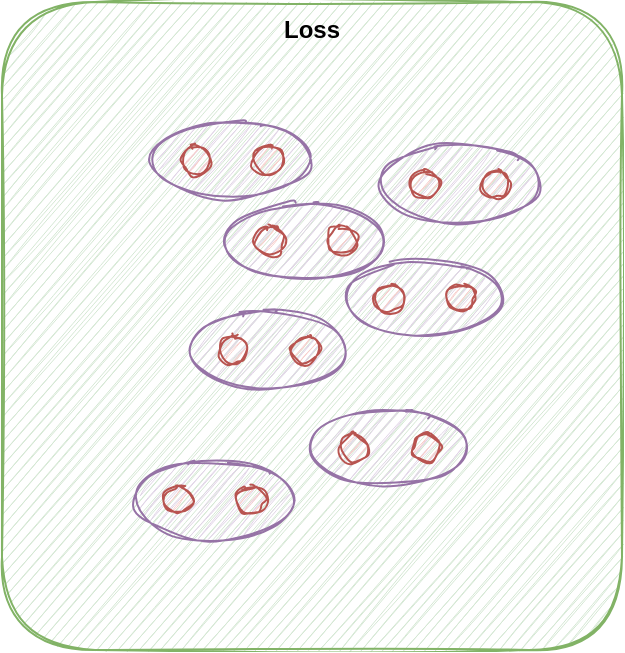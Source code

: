 <mxfile scale="20" border="0">
    <diagram id="WO7bhIBwQiGfs63uCmly" name="Page-1">
        <mxGraphModel dx="150" dy="1654" grid="1" gridSize="10" guides="1" tooltips="1" connect="1" arrows="1" fold="1" page="1" pageScale="1" pageWidth="413" pageHeight="583" math="0" shadow="0">
            <root>
                <mxCell id="0"/>
                <mxCell id="1" parent="0"/>
                <mxCell id="34" value="&lt;b&gt;Loss&lt;/b&gt;" style="rounded=1;whiteSpace=wrap;html=1;sketch=1;fillColor=#d5e8d4;strokeColor=#82b366;verticalAlign=top;" parent="1" vertex="1">
                    <mxGeometry x="1280" y="-950" width="310" height="324" as="geometry"/>
                </mxCell>
                <mxCell id="155" value="" style="ellipse;whiteSpace=wrap;html=1;fillColor=#e1d5e7;strokeColor=#9673a6;sketch=1;" parent="1" vertex="1">
                    <mxGeometry x="1356" y="-890" width="77" height="38" as="geometry"/>
                </mxCell>
                <mxCell id="156" value="" style="ellipse;whiteSpace=wrap;html=1;aspect=fixed;fillColor=#f8cecc;strokeColor=#b85450;sketch=1;" parent="1" vertex="1">
                    <mxGeometry x="1406" y="-878" width="14" height="14" as="geometry"/>
                </mxCell>
                <mxCell id="176" value="" style="ellipse;whiteSpace=wrap;html=1;aspect=fixed;fillColor=#f8cecc;strokeColor=#b85450;sketch=1;" vertex="1" parent="1">
                    <mxGeometry x="1370" y="-878" width="14" height="14" as="geometry"/>
                </mxCell>
                <mxCell id="177" value="" style="ellipse;whiteSpace=wrap;html=1;fillColor=#e1d5e7;strokeColor=#9673a6;sketch=1;" vertex="1" parent="1">
                    <mxGeometry x="1470" y="-878" width="77" height="38" as="geometry"/>
                </mxCell>
                <mxCell id="178" value="" style="ellipse;whiteSpace=wrap;html=1;aspect=fixed;fillColor=#f8cecc;strokeColor=#b85450;sketch=1;" vertex="1" parent="1">
                    <mxGeometry x="1520" y="-866" width="14" height="14" as="geometry"/>
                </mxCell>
                <mxCell id="179" value="" style="ellipse;whiteSpace=wrap;html=1;aspect=fixed;fillColor=#f8cecc;strokeColor=#b85450;sketch=1;" vertex="1" parent="1">
                    <mxGeometry x="1484" y="-866" width="14" height="14" as="geometry"/>
                </mxCell>
                <mxCell id="183" value="" style="ellipse;whiteSpace=wrap;html=1;fillColor=#e1d5e7;strokeColor=#9673a6;sketch=1;" vertex="1" parent="1">
                    <mxGeometry x="1452.5" y="-821" width="77" height="38" as="geometry"/>
                </mxCell>
                <mxCell id="184" value="" style="ellipse;whiteSpace=wrap;html=1;aspect=fixed;fillColor=#f8cecc;strokeColor=#b85450;sketch=1;" vertex="1" parent="1">
                    <mxGeometry x="1502.5" y="-809" width="14" height="14" as="geometry"/>
                </mxCell>
                <mxCell id="185" value="" style="ellipse;whiteSpace=wrap;html=1;aspect=fixed;fillColor=#f8cecc;strokeColor=#b85450;sketch=1;" vertex="1" parent="1">
                    <mxGeometry x="1466.5" y="-809" width="14" height="14" as="geometry"/>
                </mxCell>
                <mxCell id="186" value="" style="ellipse;whiteSpace=wrap;html=1;fillColor=#e1d5e7;strokeColor=#9673a6;sketch=1;" vertex="1" parent="1">
                    <mxGeometry x="1393" y="-849.5" width="77" height="38" as="geometry"/>
                </mxCell>
                <mxCell id="187" value="" style="ellipse;whiteSpace=wrap;html=1;aspect=fixed;fillColor=#f8cecc;strokeColor=#b85450;sketch=1;" vertex="1" parent="1">
                    <mxGeometry x="1443" y="-837.5" width="14" height="14" as="geometry"/>
                </mxCell>
                <mxCell id="188" value="" style="ellipse;whiteSpace=wrap;html=1;aspect=fixed;fillColor=#f8cecc;strokeColor=#b85450;sketch=1;" vertex="1" parent="1">
                    <mxGeometry x="1407" y="-837.5" width="14" height="14" as="geometry"/>
                </mxCell>
                <mxCell id="189" value="" style="ellipse;whiteSpace=wrap;html=1;fillColor=#e1d5e7;strokeColor=#9673a6;sketch=1;" vertex="1" parent="1">
                    <mxGeometry x="1374.5" y="-795" width="77" height="38" as="geometry"/>
                </mxCell>
                <mxCell id="190" value="" style="ellipse;whiteSpace=wrap;html=1;aspect=fixed;fillColor=#f8cecc;strokeColor=#b85450;sketch=1;" vertex="1" parent="1">
                    <mxGeometry x="1424.5" y="-783" width="14" height="14" as="geometry"/>
                </mxCell>
                <mxCell id="191" value="" style="ellipse;whiteSpace=wrap;html=1;aspect=fixed;fillColor=#f8cecc;strokeColor=#b85450;sketch=1;" vertex="1" parent="1">
                    <mxGeometry x="1388.5" y="-783" width="14" height="14" as="geometry"/>
                </mxCell>
                <mxCell id="194" value="" style="ellipse;whiteSpace=wrap;html=1;fillColor=#e1d5e7;strokeColor=#9673a6;sketch=1;" vertex="1" parent="1">
                    <mxGeometry x="1347.5" y="-720" width="77" height="38" as="geometry"/>
                </mxCell>
                <mxCell id="195" value="" style="ellipse;whiteSpace=wrap;html=1;aspect=fixed;fillColor=#f8cecc;strokeColor=#b85450;sketch=1;" vertex="1" parent="1">
                    <mxGeometry x="1397.5" y="-708" width="14" height="14" as="geometry"/>
                </mxCell>
                <mxCell id="196" value="" style="ellipse;whiteSpace=wrap;html=1;aspect=fixed;fillColor=#f8cecc;strokeColor=#b85450;sketch=1;" vertex="1" parent="1">
                    <mxGeometry x="1361.5" y="-708" width="14" height="14" as="geometry"/>
                </mxCell>
                <mxCell id="197" value="" style="ellipse;whiteSpace=wrap;html=1;fillColor=#e1d5e7;strokeColor=#9673a6;sketch=1;" vertex="1" parent="1">
                    <mxGeometry x="1435" y="-746" width="77" height="38" as="geometry"/>
                </mxCell>
                <mxCell id="198" value="" style="ellipse;whiteSpace=wrap;html=1;aspect=fixed;fillColor=#f8cecc;strokeColor=#b85450;sketch=1;" vertex="1" parent="1">
                    <mxGeometry x="1485" y="-734" width="14" height="14" as="geometry"/>
                </mxCell>
                <mxCell id="199" value="" style="ellipse;whiteSpace=wrap;html=1;aspect=fixed;fillColor=#f8cecc;strokeColor=#b85450;sketch=1;" vertex="1" parent="1">
                    <mxGeometry x="1449" y="-734" width="14" height="14" as="geometry"/>
                </mxCell>
            </root>
        </mxGraphModel>
    </diagram>
</mxfile>